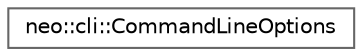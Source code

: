 digraph "Graphical Class Hierarchy"
{
 // LATEX_PDF_SIZE
  bgcolor="transparent";
  edge [fontname=Helvetica,fontsize=10,labelfontname=Helvetica,labelfontsize=10];
  node [fontname=Helvetica,fontsize=10,shape=box,height=0.2,width=0.4];
  rankdir="LR";
  Node0 [id="Node000000",label="neo::cli::CommandLineOptions",height=0.2,width=0.4,color="grey40", fillcolor="white", style="filled",URL="$classneo_1_1cli_1_1_command_line_options.html",tooltip="Command line options for the CLI."];
}
